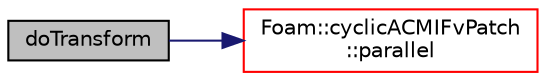 digraph "doTransform"
{
  bgcolor="transparent";
  edge [fontname="Helvetica",fontsize="10",labelfontname="Helvetica",labelfontsize="10"];
  node [fontname="Helvetica",fontsize="10",shape=record];
  rankdir="LR";
  Node196 [label="doTransform",height=0.2,width=0.4,color="black", fillcolor="grey75", style="filled", fontcolor="black"];
  Node196 -> Node197 [color="midnightblue",fontsize="10",style="solid",fontname="Helvetica"];
  Node197 [label="Foam::cyclicACMIFvPatch\l::parallel",height=0.2,width=0.4,color="red",URL="$a23629.html#a6f2ad23016ecf05385032d2ea2fea27d",tooltip="Are the cyclic planes parallel. "];
}
